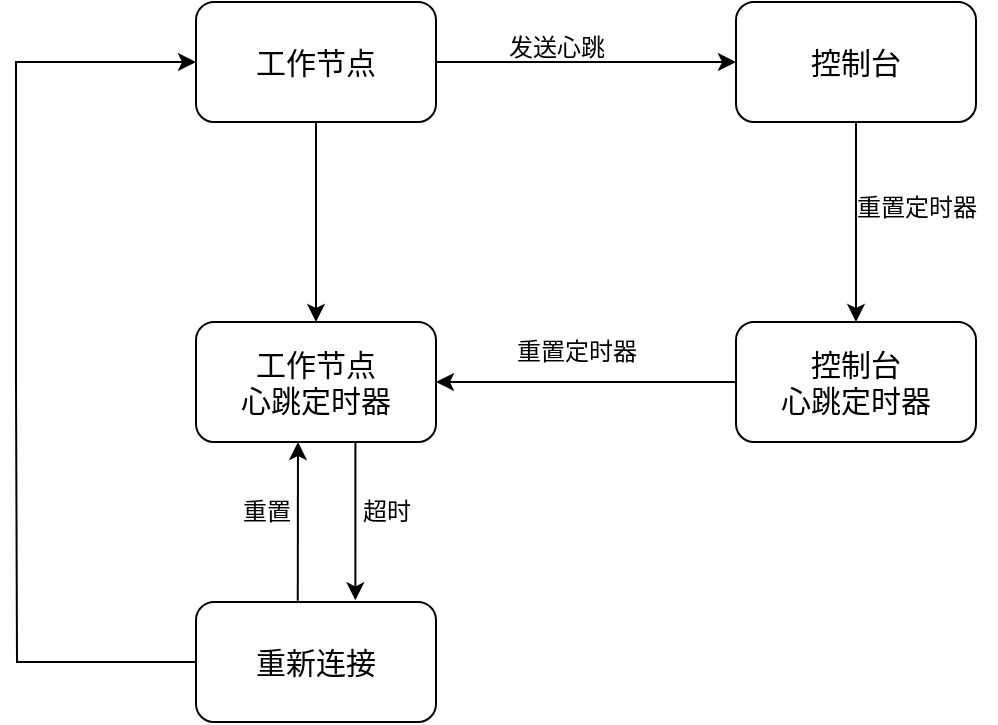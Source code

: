 <mxfile version="22.0.5" type="github">
  <diagram name="第 1 页" id="W9f0oxT6dP_3-EWd8dFf">
    <mxGraphModel dx="909" dy="480" grid="1" gridSize="10" guides="1" tooltips="1" connect="1" arrows="1" fold="1" page="1" pageScale="1" pageWidth="827" pageHeight="1169" math="0" shadow="0">
      <root>
        <mxCell id="0" />
        <mxCell id="1" parent="0" />
        <mxCell id="aXwj2j6cJyJAVG2uXIP3-6" style="edgeStyle=orthogonalEdgeStyle;rounded=0;orthogonalLoop=1;jettySize=auto;html=1;entryX=0;entryY=0.5;entryDx=0;entryDy=0;" parent="1" source="aXwj2j6cJyJAVG2uXIP3-1" target="aXwj2j6cJyJAVG2uXIP3-2" edge="1">
          <mxGeometry relative="1" as="geometry" />
        </mxCell>
        <mxCell id="aXwj2j6cJyJAVG2uXIP3-10" style="edgeStyle=orthogonalEdgeStyle;rounded=0;orthogonalLoop=1;jettySize=auto;html=1;entryX=0.5;entryY=0;entryDx=0;entryDy=0;" parent="1" source="aXwj2j6cJyJAVG2uXIP3-1" target="aXwj2j6cJyJAVG2uXIP3-3" edge="1">
          <mxGeometry relative="1" as="geometry" />
        </mxCell>
        <mxCell id="aXwj2j6cJyJAVG2uXIP3-1" value="&lt;font style=&quot;font-size: 15px;&quot;&gt;工作节点&lt;/font&gt;" style="rounded=1;whiteSpace=wrap;html=1;" parent="1" vertex="1">
          <mxGeometry x="210" y="170" width="120" height="60" as="geometry" />
        </mxCell>
        <mxCell id="aXwj2j6cJyJAVG2uXIP3-7" style="edgeStyle=orthogonalEdgeStyle;rounded=0;orthogonalLoop=1;jettySize=auto;html=1;entryX=0.5;entryY=0;entryDx=0;entryDy=0;" parent="1" source="aXwj2j6cJyJAVG2uXIP3-2" target="aXwj2j6cJyJAVG2uXIP3-4" edge="1">
          <mxGeometry relative="1" as="geometry" />
        </mxCell>
        <mxCell id="aXwj2j6cJyJAVG2uXIP3-2" value="&lt;font style=&quot;font-size: 15px;&quot;&gt;控制台&lt;/font&gt;" style="rounded=1;whiteSpace=wrap;html=1;" parent="1" vertex="1">
          <mxGeometry x="480" y="170" width="120" height="60" as="geometry" />
        </mxCell>
        <mxCell id="aXwj2j6cJyJAVG2uXIP3-9" style="edgeStyle=orthogonalEdgeStyle;rounded=0;orthogonalLoop=1;jettySize=auto;html=1;entryX=0;entryY=0.5;entryDx=0;entryDy=0;" parent="1" target="aXwj2j6cJyJAVG2uXIP3-1" edge="1">
          <mxGeometry relative="1" as="geometry">
            <mxPoint x="120" y="360" as="sourcePoint" />
            <mxPoint x="180" y="200" as="targetPoint" />
            <Array as="points">
              <mxPoint x="120" y="360" />
              <mxPoint x="120" y="200" />
            </Array>
          </mxGeometry>
        </mxCell>
        <mxCell id="aXwj2j6cJyJAVG2uXIP3-11" style="edgeStyle=orthogonalEdgeStyle;rounded=0;orthogonalLoop=1;jettySize=auto;html=1;entryX=0.664;entryY=-0.014;entryDx=0;entryDy=0;entryPerimeter=0;" parent="1" source="aXwj2j6cJyJAVG2uXIP3-3" target="aXwj2j6cJyJAVG2uXIP3-5" edge="1">
          <mxGeometry relative="1" as="geometry">
            <Array as="points">
              <mxPoint x="290" y="430" />
            </Array>
          </mxGeometry>
        </mxCell>
        <mxCell id="aXwj2j6cJyJAVG2uXIP3-3" value="&lt;font style=&quot;font-size: 15px;&quot;&gt;工作节点&lt;br&gt;心跳定时器&lt;/font&gt;" style="rounded=1;whiteSpace=wrap;html=1;" parent="1" vertex="1">
          <mxGeometry x="210" y="330" width="120" height="60" as="geometry" />
        </mxCell>
        <mxCell id="aXwj2j6cJyJAVG2uXIP3-8" style="edgeStyle=orthogonalEdgeStyle;rounded=0;orthogonalLoop=1;jettySize=auto;html=1;entryX=1;entryY=0.5;entryDx=0;entryDy=0;" parent="1" source="aXwj2j6cJyJAVG2uXIP3-4" target="aXwj2j6cJyJAVG2uXIP3-3" edge="1">
          <mxGeometry relative="1" as="geometry" />
        </mxCell>
        <mxCell id="aXwj2j6cJyJAVG2uXIP3-4" value="&lt;span style=&quot;font-size: 15px;&quot;&gt;控制台&lt;br&gt;心跳定时器&lt;/span&gt;" style="rounded=1;whiteSpace=wrap;html=1;" parent="1" vertex="1">
          <mxGeometry x="480" y="330" width="120" height="60" as="geometry" />
        </mxCell>
        <mxCell id="aXwj2j6cJyJAVG2uXIP3-17" style="edgeStyle=orthogonalEdgeStyle;rounded=0;orthogonalLoop=1;jettySize=auto;html=1;endArrow=none;endFill=0;" parent="1" source="aXwj2j6cJyJAVG2uXIP3-5" edge="1">
          <mxGeometry relative="1" as="geometry">
            <mxPoint x="120" y="360" as="targetPoint" />
          </mxGeometry>
        </mxCell>
        <mxCell id="aXwj2j6cJyJAVG2uXIP3-5" value="&lt;font style=&quot;font-size: 15px;&quot;&gt;重新连接&lt;/font&gt;" style="rounded=1;whiteSpace=wrap;html=1;" parent="1" vertex="1">
          <mxGeometry x="210" y="470" width="120" height="60" as="geometry" />
        </mxCell>
        <mxCell id="aXwj2j6cJyJAVG2uXIP3-12" value="超时" style="text;html=1;align=center;verticalAlign=middle;resizable=0;points=[];autosize=1;strokeColor=none;fillColor=none;" parent="1" vertex="1">
          <mxGeometry x="280" y="410" width="50" height="30" as="geometry" />
        </mxCell>
        <mxCell id="aXwj2j6cJyJAVG2uXIP3-14" value="发送心跳" style="text;html=1;align=center;verticalAlign=middle;resizable=0;points=[];autosize=1;strokeColor=none;fillColor=none;" parent="1" vertex="1">
          <mxGeometry x="355" y="178" width="70" height="30" as="geometry" />
        </mxCell>
        <mxCell id="aXwj2j6cJyJAVG2uXIP3-15" value="重置定时器" style="text;html=1;align=center;verticalAlign=middle;resizable=0;points=[];autosize=1;strokeColor=none;fillColor=none;" parent="1" vertex="1">
          <mxGeometry x="360" y="330" width="80" height="30" as="geometry" />
        </mxCell>
        <mxCell id="iGUoJwvlT0FJh6yH0wfg-1" value="重置定时器" style="text;html=1;align=center;verticalAlign=middle;resizable=0;points=[];autosize=1;strokeColor=none;fillColor=none;" vertex="1" parent="1">
          <mxGeometry x="530" y="258" width="80" height="30" as="geometry" />
        </mxCell>
        <mxCell id="iGUoJwvlT0FJh6yH0wfg-2" value="" style="endArrow=classic;html=1;rounded=0;exitX=0.424;exitY=-0.011;exitDx=0;exitDy=0;exitPerimeter=0;" edge="1" parent="1" source="aXwj2j6cJyJAVG2uXIP3-5">
          <mxGeometry width="50" height="50" relative="1" as="geometry">
            <mxPoint x="310" y="420" as="sourcePoint" />
            <mxPoint x="261" y="390" as="targetPoint" />
          </mxGeometry>
        </mxCell>
        <mxCell id="iGUoJwvlT0FJh6yH0wfg-3" value="重置" style="text;html=1;align=center;verticalAlign=middle;resizable=0;points=[];autosize=1;strokeColor=none;fillColor=none;" vertex="1" parent="1">
          <mxGeometry x="220" y="410" width="50" height="30" as="geometry" />
        </mxCell>
      </root>
    </mxGraphModel>
  </diagram>
</mxfile>
